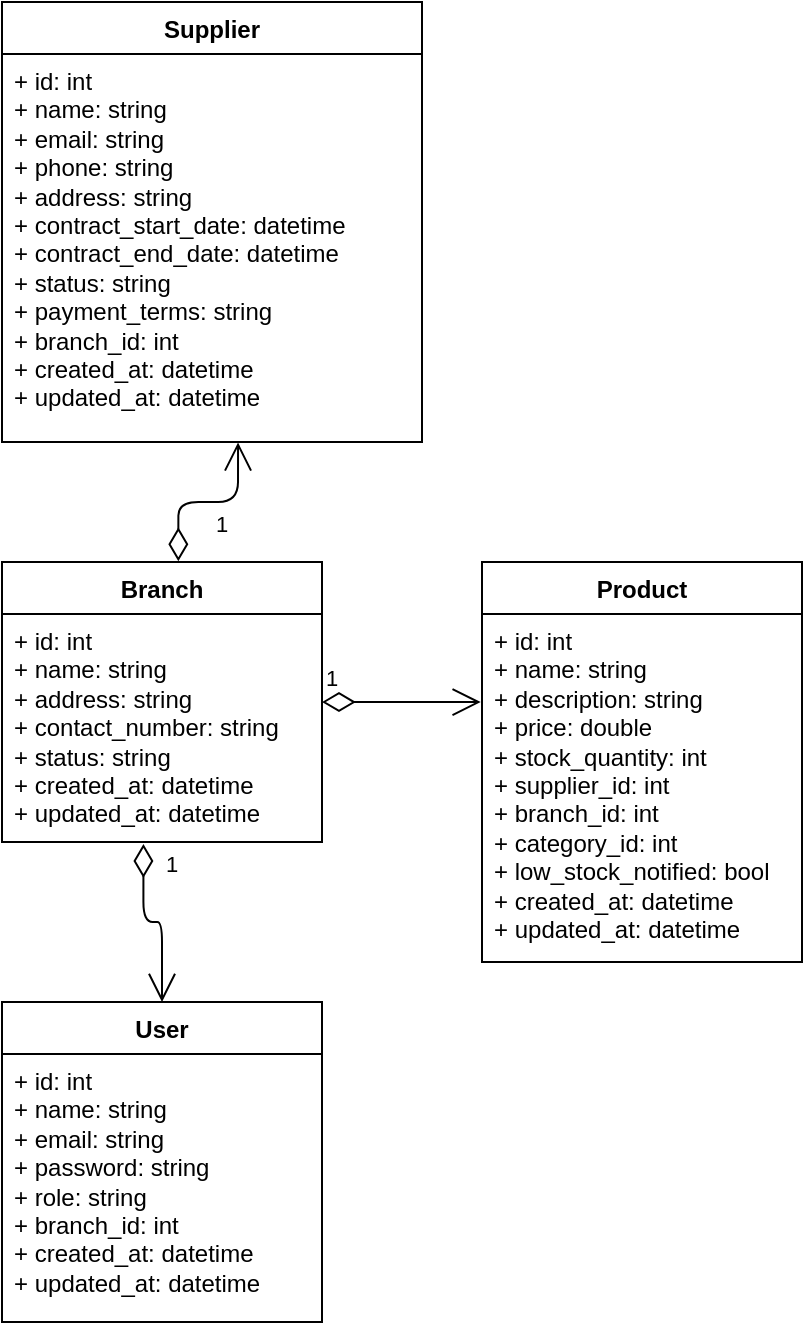 <mxfile>
    <diagram id="CWMukBL_cRmZJIWaCqDw" name="Page-1">
        <mxGraphModel dx="5102" dy="3697" grid="1" gridSize="10" guides="1" tooltips="1" connect="1" arrows="1" fold="1" page="1" pageScale="1" pageWidth="2339" pageHeight="3300" math="0" shadow="0">
            <root>
                <mxCell id="0"/>
                <mxCell id="1" parent="0"/>
                <mxCell id="10" value="Branch" style="swimlane;fontStyle=1;align=center;verticalAlign=top;childLayout=stackLayout;horizontal=1;startSize=26;horizontalStack=0;resizeParent=1;resizeParentMax=0;resizeLast=0;collapsible=1;marginBottom=0;whiteSpace=wrap;html=1;" vertex="1" parent="1">
                    <mxGeometry x="-2540" y="-580" width="160" height="140" as="geometry">
                        <mxRectangle x="-2540" y="-580" width="80" height="30" as="alternateBounds"/>
                    </mxGeometry>
                </mxCell>
                <mxCell id="11" value="+ id: int&lt;div&gt;+ name: string&lt;/div&gt;&lt;div&gt;+ address: string&lt;/div&gt;&lt;div&gt;+ contact_number: string&lt;/div&gt;&lt;div&gt;+ status: string&lt;/div&gt;&lt;div&gt;+ created_at: datetime&lt;/div&gt;&lt;div&gt;+ updated_at: datetime&lt;/div&gt;" style="text;strokeColor=none;fillColor=none;align=left;verticalAlign=top;spacingLeft=4;spacingRight=4;overflow=hidden;rotatable=0;points=[[0,0.5],[1,0.5]];portConstraint=eastwest;whiteSpace=wrap;html=1;" vertex="1" parent="10">
                    <mxGeometry y="26" width="160" height="114" as="geometry"/>
                </mxCell>
                <mxCell id="19" value="User" style="swimlane;fontStyle=1;align=center;verticalAlign=top;childLayout=stackLayout;horizontal=1;startSize=26;horizontalStack=0;resizeParent=1;resizeParentMax=0;resizeLast=0;collapsible=1;marginBottom=0;whiteSpace=wrap;html=1;" vertex="1" parent="1">
                    <mxGeometry x="-2540" y="-360" width="160" height="160" as="geometry">
                        <mxRectangle x="-2540" y="-360" width="70" height="30" as="alternateBounds"/>
                    </mxGeometry>
                </mxCell>
                <mxCell id="20" value="+ id: int&lt;div&gt;+ name: string&lt;/div&gt;&lt;div&gt;+ email: string&lt;/div&gt;&lt;div&gt;+ password: string&lt;/div&gt;&lt;div&gt;+ role: string&lt;/div&gt;&lt;div&gt;+ branch_id: int&lt;/div&gt;&lt;div&gt;+ created_at: datetime&lt;/div&gt;&lt;div&gt;+ updated_at: datetime&lt;/div&gt;" style="text;strokeColor=none;fillColor=none;align=left;verticalAlign=top;spacingLeft=4;spacingRight=4;overflow=hidden;rotatable=0;points=[[0,0.5],[1,0.5]];portConstraint=eastwest;whiteSpace=wrap;html=1;" vertex="1" parent="19">
                    <mxGeometry y="26" width="160" height="134" as="geometry"/>
                </mxCell>
                <mxCell id="26" value="Product" style="swimlane;fontStyle=1;align=center;verticalAlign=top;childLayout=stackLayout;horizontal=1;startSize=26;horizontalStack=0;resizeParent=1;resizeParentMax=0;resizeLast=0;collapsible=1;marginBottom=0;whiteSpace=wrap;html=1;" vertex="1" parent="1">
                    <mxGeometry x="-2300" y="-580" width="160" height="200" as="geometry">
                        <mxRectangle x="-2300" y="-580" width="80" height="30" as="alternateBounds"/>
                    </mxGeometry>
                </mxCell>
                <mxCell id="27" value="+ id: int&lt;div&gt;+ name: string&lt;/div&gt;&lt;div&gt;+ description: string&lt;/div&gt;&lt;div&gt;+ price: double&lt;/div&gt;&lt;div&gt;+ stock_quantity: int&lt;/div&gt;&lt;div&gt;+ supplier_id: int&lt;/div&gt;&lt;div&gt;+ branch_id: int&lt;/div&gt;&lt;div&gt;+ category_id: int&lt;/div&gt;&lt;div&gt;+ low_stock_notified: bool&lt;/div&gt;&lt;div&gt;+ created_at: datetime&lt;/div&gt;&lt;div&gt;+ updated_at: datetime&lt;/div&gt;" style="text;strokeColor=none;fillColor=none;align=left;verticalAlign=top;spacingLeft=4;spacingRight=4;overflow=hidden;rotatable=0;points=[[0,0.5],[1,0.5]];portConstraint=eastwest;whiteSpace=wrap;html=1;" vertex="1" parent="26">
                    <mxGeometry y="26" width="160" height="174" as="geometry"/>
                </mxCell>
                <mxCell id="29" value="Supplier" style="swimlane;fontStyle=1;align=center;verticalAlign=top;childLayout=stackLayout;horizontal=1;startSize=26;horizontalStack=0;resizeParent=1;resizeParentMax=0;resizeLast=0;collapsible=1;marginBottom=0;whiteSpace=wrap;html=1;" vertex="1" parent="1">
                    <mxGeometry x="-2540" y="-860" width="210" height="220" as="geometry">
                        <mxRectangle x="-2540" y="-860" width="80" height="30" as="alternateBounds"/>
                    </mxGeometry>
                </mxCell>
                <mxCell id="30" value="+ id: int&lt;div&gt;+ name: string&lt;/div&gt;&lt;div&gt;+ email: string&lt;/div&gt;&lt;div&gt;+ phone: string&lt;/div&gt;&lt;div&gt;+ address: string&lt;/div&gt;&lt;div&gt;+ contract_start_date: datetime&lt;/div&gt;&lt;div&gt;+ contract_end_date: datetime&lt;/div&gt;&lt;div&gt;+ status: string&lt;/div&gt;&lt;div&gt;+ payment_terms: string&lt;/div&gt;&lt;div&gt;+ branch_id: int&lt;/div&gt;&lt;div&gt;+ created_at: datetime&lt;/div&gt;&lt;div&gt;+ updated_at: datetime&lt;/div&gt;" style="text;strokeColor=none;fillColor=none;align=left;verticalAlign=top;spacingLeft=4;spacingRight=4;overflow=hidden;rotatable=0;points=[[0,0.5],[1,0.5]];portConstraint=eastwest;whiteSpace=wrap;html=1;" vertex="1" parent="29">
                    <mxGeometry y="26" width="210" height="194" as="geometry"/>
                </mxCell>
                <mxCell id="38" value="1" style="endArrow=open;html=1;endSize=12;startArrow=diamondThin;startSize=14;startFill=0;edgeStyle=orthogonalEdgeStyle;align=left;verticalAlign=bottom;exitX=0.551;exitY=-0.003;exitDx=0;exitDy=0;exitPerimeter=0;entryX=0.562;entryY=1.001;entryDx=0;entryDy=0;entryPerimeter=0;" edge="1" parent="1" source="10" target="30">
                    <mxGeometry x="-0.785" y="-17" relative="1" as="geometry">
                        <mxPoint x="-2450" y="-610" as="sourcePoint"/>
                        <mxPoint x="-2420" y="-630" as="targetPoint"/>
                        <mxPoint as="offset"/>
                    </mxGeometry>
                </mxCell>
                <mxCell id="39" value="1" style="endArrow=open;html=1;endSize=12;startArrow=diamondThin;startSize=14;startFill=0;edgeStyle=orthogonalEdgeStyle;align=left;verticalAlign=bottom;entryX=-0.004;entryY=0.253;entryDx=0;entryDy=0;entryPerimeter=0;exitX=1;exitY=0.386;exitDx=0;exitDy=0;exitPerimeter=0;" edge="1" parent="1" source="11" target="27">
                    <mxGeometry x="-1" y="3" relative="1" as="geometry">
                        <mxPoint x="-2380" y="-520" as="sourcePoint"/>
                        <mxPoint x="-2300" y="-520" as="targetPoint"/>
                    </mxGeometry>
                </mxCell>
                <mxCell id="40" value="1" style="endArrow=open;html=1;endSize=12;startArrow=diamondThin;startSize=14;startFill=0;edgeStyle=orthogonalEdgeStyle;align=left;verticalAlign=bottom;exitX=0.442;exitY=1.009;exitDx=0;exitDy=0;exitPerimeter=0;entryX=0.5;entryY=0;entryDx=0;entryDy=0;" edge="1" parent="1" source="11" target="19">
                    <mxGeometry x="-0.571" y="9" relative="1" as="geometry">
                        <mxPoint x="-2500" y="-400" as="sourcePoint"/>
                        <mxPoint x="-2469" y="-350" as="targetPoint"/>
                        <mxPoint as="offset"/>
                    </mxGeometry>
                </mxCell>
            </root>
        </mxGraphModel>
    </diagram>
</mxfile>
